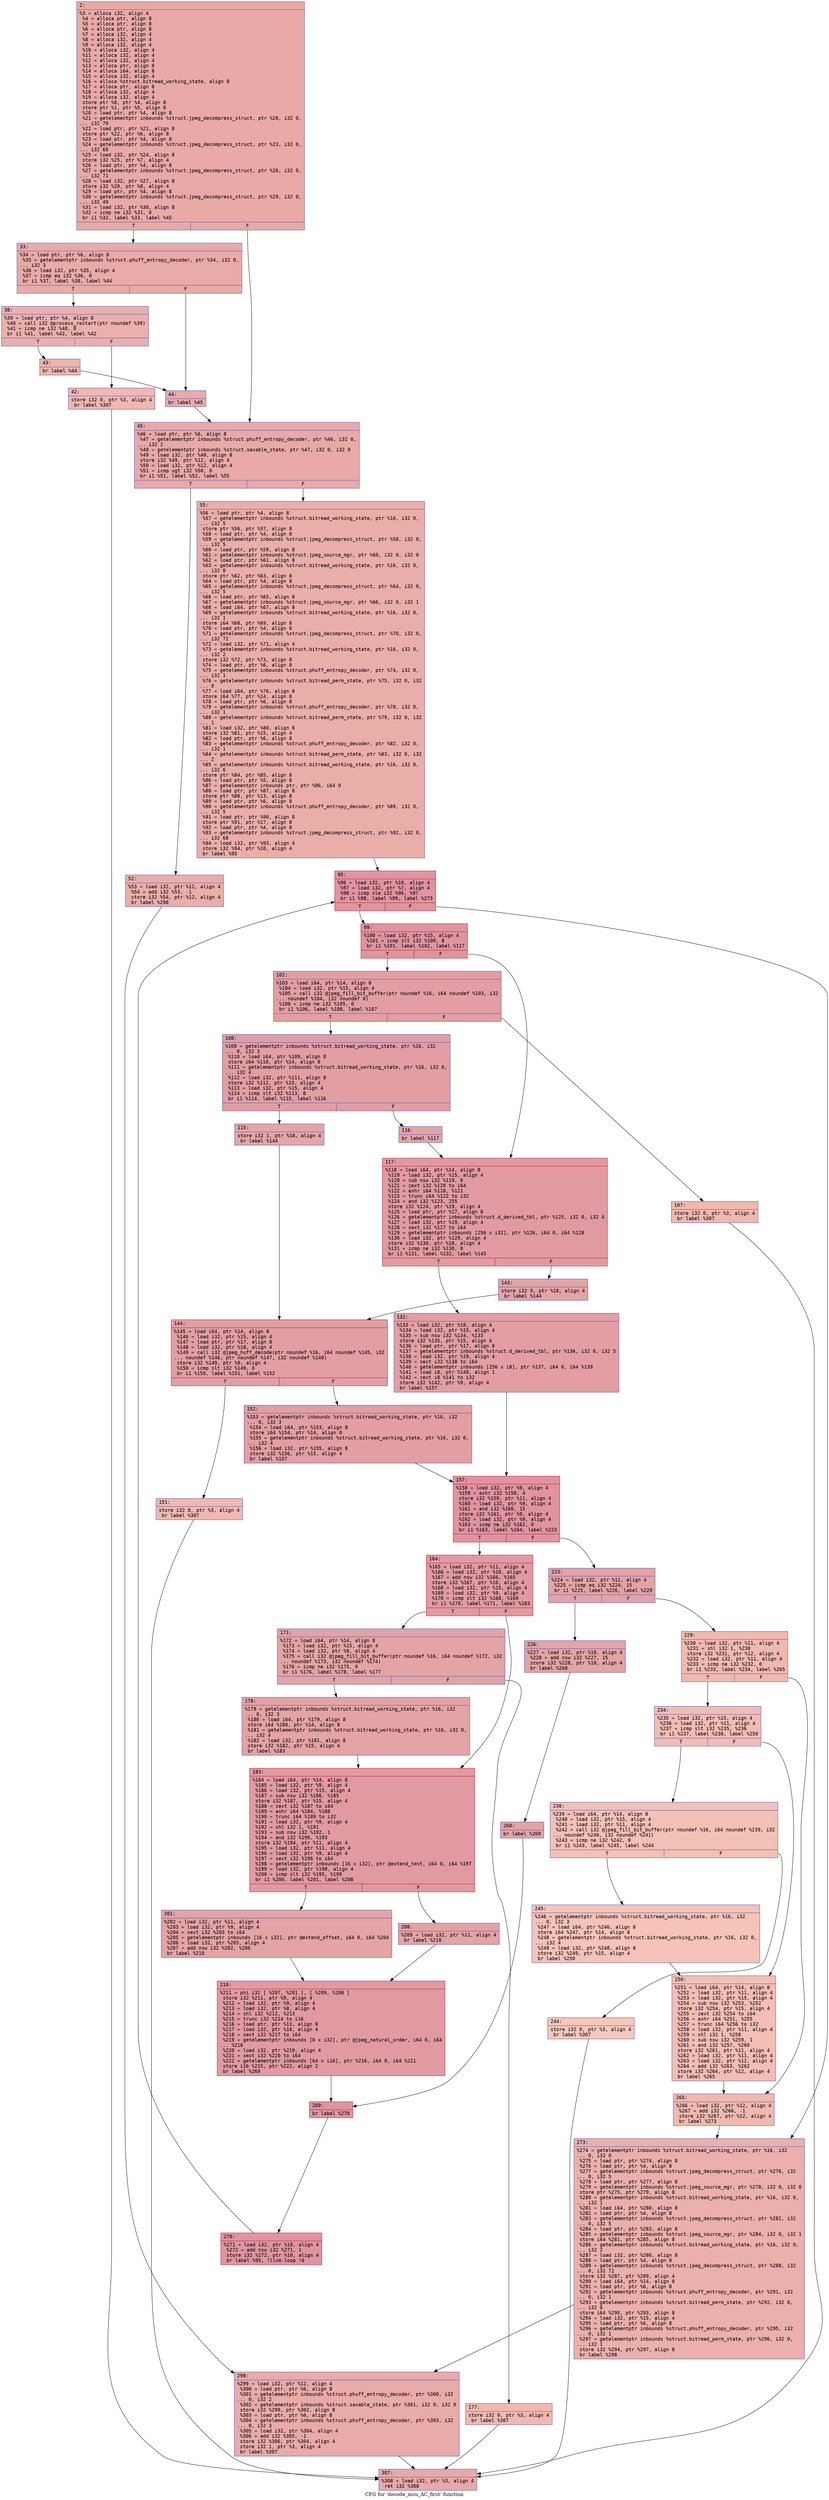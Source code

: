 digraph "CFG for 'decode_mcu_AC_first' function" {
	label="CFG for 'decode_mcu_AC_first' function";

	Node0x6000005a8370 [shape=record,color="#3d50c3ff", style=filled, fillcolor="#ca3b3770" fontname="Courier",label="{2:\l|  %3 = alloca i32, align 4\l  %4 = alloca ptr, align 8\l  %5 = alloca ptr, align 8\l  %6 = alloca ptr, align 8\l  %7 = alloca i32, align 4\l  %8 = alloca i32, align 4\l  %9 = alloca i32, align 4\l  %10 = alloca i32, align 4\l  %11 = alloca i32, align 4\l  %12 = alloca i32, align 4\l  %13 = alloca ptr, align 8\l  %14 = alloca i64, align 8\l  %15 = alloca i32, align 4\l  %16 = alloca %struct.bitread_working_state, align 8\l  %17 = alloca ptr, align 8\l  %18 = alloca i32, align 4\l  %19 = alloca i32, align 4\l  store ptr %0, ptr %4, align 8\l  store ptr %1, ptr %5, align 8\l  %20 = load ptr, ptr %4, align 8\l  %21 = getelementptr inbounds %struct.jpeg_decompress_struct, ptr %20, i32 0,\l... i32 79\l  %22 = load ptr, ptr %21, align 8\l  store ptr %22, ptr %6, align 8\l  %23 = load ptr, ptr %4, align 8\l  %24 = getelementptr inbounds %struct.jpeg_decompress_struct, ptr %23, i32 0,\l... i32 69\l  %25 = load i32, ptr %24, align 8\l  store i32 %25, ptr %7, align 4\l  %26 = load ptr, ptr %4, align 8\l  %27 = getelementptr inbounds %struct.jpeg_decompress_struct, ptr %26, i32 0,\l... i32 71\l  %28 = load i32, ptr %27, align 8\l  store i32 %28, ptr %8, align 4\l  %29 = load ptr, ptr %4, align 8\l  %30 = getelementptr inbounds %struct.jpeg_decompress_struct, ptr %29, i32 0,\l... i32 49\l  %31 = load i32, ptr %30, align 8\l  %32 = icmp ne i32 %31, 0\l  br i1 %32, label %33, label %45\l|{<s0>T|<s1>F}}"];
	Node0x6000005a8370:s0 -> Node0x6000005a83c0[tooltip="2 -> 33\nProbability 62.50%" ];
	Node0x6000005a8370:s1 -> Node0x6000005a8550[tooltip="2 -> 45\nProbability 37.50%" ];
	Node0x6000005a83c0 [shape=record,color="#3d50c3ff", style=filled, fillcolor="#cc403a70" fontname="Courier",label="{33:\l|  %34 = load ptr, ptr %6, align 8\l  %35 = getelementptr inbounds %struct.phuff_entropy_decoder, ptr %34, i32 0,\l... i32 3\l  %36 = load i32, ptr %35, align 4\l  %37 = icmp eq i32 %36, 0\l  br i1 %37, label %38, label %44\l|{<s0>T|<s1>F}}"];
	Node0x6000005a83c0:s0 -> Node0x6000005a8410[tooltip="33 -> 38\nProbability 37.50%" ];
	Node0x6000005a83c0:s1 -> Node0x6000005a8500[tooltip="33 -> 44\nProbability 62.50%" ];
	Node0x6000005a8410 [shape=record,color="#3d50c3ff", style=filled, fillcolor="#d24b4070" fontname="Courier",label="{38:\l|  %39 = load ptr, ptr %4, align 8\l  %40 = call i32 @process_restart(ptr noundef %39)\l  %41 = icmp ne i32 %40, 0\l  br i1 %41, label %43, label %42\l|{<s0>T|<s1>F}}"];
	Node0x6000005a8410:s0 -> Node0x6000005a84b0[tooltip="38 -> 43\nProbability 62.50%" ];
	Node0x6000005a8410:s1 -> Node0x6000005a8460[tooltip="38 -> 42\nProbability 37.50%" ];
	Node0x6000005a8460 [shape=record,color="#3d50c3ff", style=filled, fillcolor="#dc5d4a70" fontname="Courier",label="{42:\l|  store i32 0, ptr %3, align 4\l  br label %307\l}"];
	Node0x6000005a8460 -> Node0x6000005a9180[tooltip="42 -> 307\nProbability 100.00%" ];
	Node0x6000005a84b0 [shape=record,color="#3d50c3ff", style=filled, fillcolor="#d8564670" fontname="Courier",label="{43:\l|  br label %44\l}"];
	Node0x6000005a84b0 -> Node0x6000005a8500[tooltip="43 -> 44\nProbability 100.00%" ];
	Node0x6000005a8500 [shape=record,color="#3d50c3ff", style=filled, fillcolor="#cc403a70" fontname="Courier",label="{44:\l|  br label %45\l}"];
	Node0x6000005a8500 -> Node0x6000005a8550[tooltip="44 -> 45\nProbability 100.00%" ];
	Node0x6000005a8550 [shape=record,color="#3d50c3ff", style=filled, fillcolor="#ca3b3770" fontname="Courier",label="{45:\l|  %46 = load ptr, ptr %6, align 8\l  %47 = getelementptr inbounds %struct.phuff_entropy_decoder, ptr %46, i32 0,\l... i32 2\l  %48 = getelementptr inbounds %struct.savable_state, ptr %47, i32 0, i32 0\l  %49 = load i32, ptr %48, align 8\l  store i32 %49, ptr %12, align 4\l  %50 = load i32, ptr %12, align 4\l  %51 = icmp ugt i32 %50, 0\l  br i1 %51, label %52, label %55\l|{<s0>T|<s1>F}}"];
	Node0x6000005a8550:s0 -> Node0x6000005a85a0[tooltip="45 -> 52\nProbability 50.00%" ];
	Node0x6000005a8550:s1 -> Node0x6000005a85f0[tooltip="45 -> 55\nProbability 50.00%" ];
	Node0x6000005a85a0 [shape=record,color="#3d50c3ff", style=filled, fillcolor="#d0473d70" fontname="Courier",label="{52:\l|  %53 = load i32, ptr %12, align 4\l  %54 = add i32 %53, -1\l  store i32 %54, ptr %12, align 4\l  br label %298\l}"];
	Node0x6000005a85a0 -> Node0x6000005a9130[tooltip="52 -> 298\nProbability 100.00%" ];
	Node0x6000005a85f0 [shape=record,color="#3d50c3ff", style=filled, fillcolor="#d0473d70" fontname="Courier",label="{55:\l|  %56 = load ptr, ptr %4, align 8\l  %57 = getelementptr inbounds %struct.bitread_working_state, ptr %16, i32 0,\l... i32 5\l  store ptr %56, ptr %57, align 8\l  %58 = load ptr, ptr %4, align 8\l  %59 = getelementptr inbounds %struct.jpeg_decompress_struct, ptr %58, i32 0,\l... i32 5\l  %60 = load ptr, ptr %59, align 8\l  %61 = getelementptr inbounds %struct.jpeg_source_mgr, ptr %60, i32 0, i32 0\l  %62 = load ptr, ptr %61, align 8\l  %63 = getelementptr inbounds %struct.bitread_working_state, ptr %16, i32 0,\l... i32 0\l  store ptr %62, ptr %63, align 8\l  %64 = load ptr, ptr %4, align 8\l  %65 = getelementptr inbounds %struct.jpeg_decompress_struct, ptr %64, i32 0,\l... i32 5\l  %66 = load ptr, ptr %65, align 8\l  %67 = getelementptr inbounds %struct.jpeg_source_mgr, ptr %66, i32 0, i32 1\l  %68 = load i64, ptr %67, align 8\l  %69 = getelementptr inbounds %struct.bitread_working_state, ptr %16, i32 0,\l... i32 1\l  store i64 %68, ptr %69, align 8\l  %70 = load ptr, ptr %4, align 8\l  %71 = getelementptr inbounds %struct.jpeg_decompress_struct, ptr %70, i32 0,\l... i32 72\l  %72 = load i32, ptr %71, align 4\l  %73 = getelementptr inbounds %struct.bitread_working_state, ptr %16, i32 0,\l... i32 2\l  store i32 %72, ptr %73, align 8\l  %74 = load ptr, ptr %6, align 8\l  %75 = getelementptr inbounds %struct.phuff_entropy_decoder, ptr %74, i32 0,\l... i32 1\l  %76 = getelementptr inbounds %struct.bitread_perm_state, ptr %75, i32 0, i32\l... 0\l  %77 = load i64, ptr %76, align 8\l  store i64 %77, ptr %14, align 8\l  %78 = load ptr, ptr %6, align 8\l  %79 = getelementptr inbounds %struct.phuff_entropy_decoder, ptr %78, i32 0,\l... i32 1\l  %80 = getelementptr inbounds %struct.bitread_perm_state, ptr %79, i32 0, i32\l... 1\l  %81 = load i32, ptr %80, align 8\l  store i32 %81, ptr %15, align 4\l  %82 = load ptr, ptr %6, align 8\l  %83 = getelementptr inbounds %struct.phuff_entropy_decoder, ptr %82, i32 0,\l... i32 1\l  %84 = getelementptr inbounds %struct.bitread_perm_state, ptr %83, i32 0, i32\l... 2\l  %85 = getelementptr inbounds %struct.bitread_working_state, ptr %16, i32 0,\l... i32 6\l  store ptr %84, ptr %85, align 8\l  %86 = load ptr, ptr %5, align 8\l  %87 = getelementptr inbounds ptr, ptr %86, i64 0\l  %88 = load ptr, ptr %87, align 8\l  store ptr %88, ptr %13, align 8\l  %89 = load ptr, ptr %6, align 8\l  %90 = getelementptr inbounds %struct.phuff_entropy_decoder, ptr %89, i32 0,\l... i32 5\l  %91 = load ptr, ptr %90, align 8\l  store ptr %91, ptr %17, align 8\l  %92 = load ptr, ptr %4, align 8\l  %93 = getelementptr inbounds %struct.jpeg_decompress_struct, ptr %92, i32 0,\l... i32 68\l  %94 = load i32, ptr %93, align 4\l  store i32 %94, ptr %10, align 4\l  br label %95\l}"];
	Node0x6000005a85f0 -> Node0x6000005a8640[tooltip="55 -> 95\nProbability 100.00%" ];
	Node0x6000005a8640 [shape=record,color="#b70d28ff", style=filled, fillcolor="#b70d2870" fontname="Courier",label="{95:\l|  %96 = load i32, ptr %10, align 4\l  %97 = load i32, ptr %7, align 4\l  %98 = icmp sle i32 %96, %97\l  br i1 %98, label %99, label %273\l|{<s0>T|<s1>F}}"];
	Node0x6000005a8640:s0 -> Node0x6000005a8690[tooltip="95 -> 99\nProbability 96.88%" ];
	Node0x6000005a8640:s1 -> Node0x6000005a90e0[tooltip="95 -> 273\nProbability 3.12%" ];
	Node0x6000005a8690 [shape=record,color="#b70d28ff", style=filled, fillcolor="#b70d2870" fontname="Courier",label="{99:\l|  %100 = load i32, ptr %15, align 4\l  %101 = icmp slt i32 %100, 8\l  br i1 %101, label %102, label %117\l|{<s0>T|<s1>F}}"];
	Node0x6000005a8690:s0 -> Node0x6000005a86e0[tooltip="99 -> 102\nProbability 50.00%" ];
	Node0x6000005a8690:s1 -> Node0x6000005a8870[tooltip="99 -> 117\nProbability 50.00%" ];
	Node0x6000005a86e0 [shape=record,color="#3d50c3ff", style=filled, fillcolor="#be242e70" fontname="Courier",label="{102:\l|  %103 = load i64, ptr %14, align 8\l  %104 = load i32, ptr %15, align 4\l  %105 = call i32 @jpeg_fill_bit_buffer(ptr noundef %16, i64 noundef %103, i32\l... noundef %104, i32 noundef 0)\l  %106 = icmp ne i32 %105, 0\l  br i1 %106, label %108, label %107\l|{<s0>T|<s1>F}}"];
	Node0x6000005a86e0:s0 -> Node0x6000005a8780[tooltip="102 -> 108\nProbability 96.88%" ];
	Node0x6000005a86e0:s1 -> Node0x6000005a8730[tooltip="102 -> 107\nProbability 3.12%" ];
	Node0x6000005a8730 [shape=record,color="#3d50c3ff", style=filled, fillcolor="#dc5d4a70" fontname="Courier",label="{107:\l|  store i32 0, ptr %3, align 4\l  br label %307\l}"];
	Node0x6000005a8730 -> Node0x6000005a9180[tooltip="107 -> 307\nProbability 100.00%" ];
	Node0x6000005a8780 [shape=record,color="#3d50c3ff", style=filled, fillcolor="#be242e70" fontname="Courier",label="{108:\l|  %109 = getelementptr inbounds %struct.bitread_working_state, ptr %16, i32\l... 0, i32 3\l  %110 = load i64, ptr %109, align 8\l  store i64 %110, ptr %14, align 8\l  %111 = getelementptr inbounds %struct.bitread_working_state, ptr %16, i32 0,\l... i32 4\l  %112 = load i32, ptr %111, align 8\l  store i32 %112, ptr %15, align 4\l  %113 = load i32, ptr %15, align 4\l  %114 = icmp slt i32 %113, 8\l  br i1 %114, label %115, label %116\l|{<s0>T|<s1>F}}"];
	Node0x6000005a8780:s0 -> Node0x6000005a87d0[tooltip="108 -> 115\nProbability 50.00%" ];
	Node0x6000005a8780:s1 -> Node0x6000005a8820[tooltip="108 -> 116\nProbability 50.00%" ];
	Node0x6000005a87d0 [shape=record,color="#3d50c3ff", style=filled, fillcolor="#c5333470" fontname="Courier",label="{115:\l|  store i32 1, ptr %18, align 4\l  br label %144\l}"];
	Node0x6000005a87d0 -> Node0x6000005a8960[tooltip="115 -> 144\nProbability 100.00%" ];
	Node0x6000005a8820 [shape=record,color="#3d50c3ff", style=filled, fillcolor="#c5333470" fontname="Courier",label="{116:\l|  br label %117\l}"];
	Node0x6000005a8820 -> Node0x6000005a8870[tooltip="116 -> 117\nProbability 100.00%" ];
	Node0x6000005a8870 [shape=record,color="#b70d28ff", style=filled, fillcolor="#bb1b2c70" fontname="Courier",label="{117:\l|  %118 = load i64, ptr %14, align 8\l  %119 = load i32, ptr %15, align 4\l  %120 = sub nsw i32 %119, 8\l  %121 = zext i32 %120 to i64\l  %122 = ashr i64 %118, %121\l  %123 = trunc i64 %122 to i32\l  %124 = and i32 %123, 255\l  store i32 %124, ptr %19, align 4\l  %125 = load ptr, ptr %17, align 8\l  %126 = getelementptr inbounds %struct.d_derived_tbl, ptr %125, i32 0, i32 4\l  %127 = load i32, ptr %19, align 4\l  %128 = sext i32 %127 to i64\l  %129 = getelementptr inbounds [256 x i32], ptr %126, i64 0, i64 %128\l  %130 = load i32, ptr %129, align 4\l  store i32 %130, ptr %18, align 4\l  %131 = icmp ne i32 %130, 0\l  br i1 %131, label %132, label %143\l|{<s0>T|<s1>F}}"];
	Node0x6000005a8870:s0 -> Node0x6000005a88c0[tooltip="117 -> 132\nProbability 62.50%" ];
	Node0x6000005a8870:s1 -> Node0x6000005a8910[tooltip="117 -> 143\nProbability 37.50%" ];
	Node0x6000005a88c0 [shape=record,color="#3d50c3ff", style=filled, fillcolor="#be242e70" fontname="Courier",label="{132:\l|  %133 = load i32, ptr %18, align 4\l  %134 = load i32, ptr %15, align 4\l  %135 = sub nsw i32 %134, %133\l  store i32 %135, ptr %15, align 4\l  %136 = load ptr, ptr %17, align 8\l  %137 = getelementptr inbounds %struct.d_derived_tbl, ptr %136, i32 0, i32 5\l  %138 = load i32, ptr %19, align 4\l  %139 = sext i32 %138 to i64\l  %140 = getelementptr inbounds [256 x i8], ptr %137, i64 0, i64 %139\l  %141 = load i8, ptr %140, align 1\l  %142 = zext i8 %141 to i32\l  store i32 %142, ptr %9, align 4\l  br label %157\l}"];
	Node0x6000005a88c0 -> Node0x6000005a8a50[tooltip="132 -> 157\nProbability 100.00%" ];
	Node0x6000005a8910 [shape=record,color="#3d50c3ff", style=filled, fillcolor="#c32e3170" fontname="Courier",label="{143:\l|  store i32 9, ptr %18, align 4\l  br label %144\l}"];
	Node0x6000005a8910 -> Node0x6000005a8960[tooltip="143 -> 144\nProbability 100.00%" ];
	Node0x6000005a8960 [shape=record,color="#b70d28ff", style=filled, fillcolor="#be242e70" fontname="Courier",label="{144:\l|  %145 = load i64, ptr %14, align 8\l  %146 = load i32, ptr %15, align 4\l  %147 = load ptr, ptr %17, align 8\l  %148 = load i32, ptr %18, align 4\l  %149 = call i32 @jpeg_huff_decode(ptr noundef %16, i64 noundef %145, i32\l... noundef %146, ptr noundef %147, i32 noundef %148)\l  store i32 %149, ptr %9, align 4\l  %150 = icmp slt i32 %149, 0\l  br i1 %150, label %151, label %152\l|{<s0>T|<s1>F}}"];
	Node0x6000005a8960:s0 -> Node0x6000005a89b0[tooltip="144 -> 151\nProbability 3.12%" ];
	Node0x6000005a8960:s1 -> Node0x6000005a8a00[tooltip="144 -> 152\nProbability 96.88%" ];
	Node0x6000005a89b0 [shape=record,color="#3d50c3ff", style=filled, fillcolor="#dc5d4a70" fontname="Courier",label="{151:\l|  store i32 0, ptr %3, align 4\l  br label %307\l}"];
	Node0x6000005a89b0 -> Node0x6000005a9180[tooltip="151 -> 307\nProbability 100.00%" ];
	Node0x6000005a8a00 [shape=record,color="#3d50c3ff", style=filled, fillcolor="#be242e70" fontname="Courier",label="{152:\l|  %153 = getelementptr inbounds %struct.bitread_working_state, ptr %16, i32\l... 0, i32 3\l  %154 = load i64, ptr %153, align 8\l  store i64 %154, ptr %14, align 8\l  %155 = getelementptr inbounds %struct.bitread_working_state, ptr %16, i32 0,\l... i32 4\l  %156 = load i32, ptr %155, align 8\l  store i32 %156, ptr %15, align 4\l  br label %157\l}"];
	Node0x6000005a8a00 -> Node0x6000005a8a50[tooltip="152 -> 157\nProbability 100.00%" ];
	Node0x6000005a8a50 [shape=record,color="#b70d28ff", style=filled, fillcolor="#b70d2870" fontname="Courier",label="{157:\l|  %158 = load i32, ptr %9, align 4\l  %159 = ashr i32 %158, 4\l  store i32 %159, ptr %11, align 4\l  %160 = load i32, ptr %9, align 4\l  %161 = and i32 %160, 15\l  store i32 %161, ptr %9, align 4\l  %162 = load i32, ptr %9, align 4\l  %163 = icmp ne i32 %162, 0\l  br i1 %163, label %164, label %223\l|{<s0>T|<s1>F}}"];
	Node0x6000005a8a50:s0 -> Node0x6000005a8aa0[tooltip="157 -> 164\nProbability 62.50%" ];
	Node0x6000005a8a50:s1 -> Node0x6000005a8d20[tooltip="157 -> 223\nProbability 37.50%" ];
	Node0x6000005a8aa0 [shape=record,color="#b70d28ff", style=filled, fillcolor="#bb1b2c70" fontname="Courier",label="{164:\l|  %165 = load i32, ptr %11, align 4\l  %166 = load i32, ptr %10, align 4\l  %167 = add nsw i32 %166, %165\l  store i32 %167, ptr %10, align 4\l  %168 = load i32, ptr %15, align 4\l  %169 = load i32, ptr %9, align 4\l  %170 = icmp slt i32 %168, %169\l  br i1 %170, label %171, label %183\l|{<s0>T|<s1>F}}"];
	Node0x6000005a8aa0:s0 -> Node0x6000005a8af0[tooltip="164 -> 171\nProbability 50.00%" ];
	Node0x6000005a8aa0:s1 -> Node0x6000005a8be0[tooltip="164 -> 183\nProbability 50.00%" ];
	Node0x6000005a8af0 [shape=record,color="#3d50c3ff", style=filled, fillcolor="#c32e3170" fontname="Courier",label="{171:\l|  %172 = load i64, ptr %14, align 8\l  %173 = load i32, ptr %15, align 4\l  %174 = load i32, ptr %9, align 4\l  %175 = call i32 @jpeg_fill_bit_buffer(ptr noundef %16, i64 noundef %172, i32\l... noundef %173, i32 noundef %174)\l  %176 = icmp ne i32 %175, 0\l  br i1 %176, label %178, label %177\l|{<s0>T|<s1>F}}"];
	Node0x6000005a8af0:s0 -> Node0x6000005a8b90[tooltip="171 -> 178\nProbability 96.88%" ];
	Node0x6000005a8af0:s1 -> Node0x6000005a8b40[tooltip="171 -> 177\nProbability 3.12%" ];
	Node0x6000005a8b40 [shape=record,color="#3d50c3ff", style=filled, fillcolor="#de614d70" fontname="Courier",label="{177:\l|  store i32 0, ptr %3, align 4\l  br label %307\l}"];
	Node0x6000005a8b40 -> Node0x6000005a9180[tooltip="177 -> 307\nProbability 100.00%" ];
	Node0x6000005a8b90 [shape=record,color="#3d50c3ff", style=filled, fillcolor="#c32e3170" fontname="Courier",label="{178:\l|  %179 = getelementptr inbounds %struct.bitread_working_state, ptr %16, i32\l... 0, i32 3\l  %180 = load i64, ptr %179, align 8\l  store i64 %180, ptr %14, align 8\l  %181 = getelementptr inbounds %struct.bitread_working_state, ptr %16, i32 0,\l... i32 4\l  %182 = load i32, ptr %181, align 8\l  store i32 %182, ptr %15, align 4\l  br label %183\l}"];
	Node0x6000005a8b90 -> Node0x6000005a8be0[tooltip="178 -> 183\nProbability 100.00%" ];
	Node0x6000005a8be0 [shape=record,color="#b70d28ff", style=filled, fillcolor="#bb1b2c70" fontname="Courier",label="{183:\l|  %184 = load i64, ptr %14, align 8\l  %185 = load i32, ptr %9, align 4\l  %186 = load i32, ptr %15, align 4\l  %187 = sub nsw i32 %186, %185\l  store i32 %187, ptr %15, align 4\l  %188 = zext i32 %187 to i64\l  %189 = ashr i64 %184, %188\l  %190 = trunc i64 %189 to i32\l  %191 = load i32, ptr %9, align 4\l  %192 = shl i32 1, %191\l  %193 = sub nsw i32 %192, 1\l  %194 = and i32 %190, %193\l  store i32 %194, ptr %11, align 4\l  %195 = load i32, ptr %11, align 4\l  %196 = load i32, ptr %9, align 4\l  %197 = sext i32 %196 to i64\l  %198 = getelementptr inbounds [16 x i32], ptr @extend_test, i64 0, i64 %197\l  %199 = load i32, ptr %198, align 4\l  %200 = icmp slt i32 %195, %199\l  br i1 %200, label %201, label %208\l|{<s0>T|<s1>F}}"];
	Node0x6000005a8be0:s0 -> Node0x6000005a8c30[tooltip="183 -> 201\nProbability 50.00%" ];
	Node0x6000005a8be0:s1 -> Node0x6000005a8c80[tooltip="183 -> 208\nProbability 50.00%" ];
	Node0x6000005a8c30 [shape=record,color="#3d50c3ff", style=filled, fillcolor="#c32e3170" fontname="Courier",label="{201:\l|  %202 = load i32, ptr %11, align 4\l  %203 = load i32, ptr %9, align 4\l  %204 = sext i32 %203 to i64\l  %205 = getelementptr inbounds [16 x i32], ptr @extend_offset, i64 0, i64 %204\l  %206 = load i32, ptr %205, align 4\l  %207 = add nsw i32 %202, %206\l  br label %210\l}"];
	Node0x6000005a8c30 -> Node0x6000005a8cd0[tooltip="201 -> 210\nProbability 100.00%" ];
	Node0x6000005a8c80 [shape=record,color="#3d50c3ff", style=filled, fillcolor="#c32e3170" fontname="Courier",label="{208:\l|  %209 = load i32, ptr %11, align 4\l  br label %210\l}"];
	Node0x6000005a8c80 -> Node0x6000005a8cd0[tooltip="208 -> 210\nProbability 100.00%" ];
	Node0x6000005a8cd0 [shape=record,color="#b70d28ff", style=filled, fillcolor="#bb1b2c70" fontname="Courier",label="{210:\l|  %211 = phi i32 [ %207, %201 ], [ %209, %208 ]\l  store i32 %211, ptr %9, align 4\l  %212 = load i32, ptr %9, align 4\l  %213 = load i32, ptr %8, align 4\l  %214 = shl i32 %212, %213\l  %215 = trunc i32 %214 to i16\l  %216 = load ptr, ptr %13, align 8\l  %217 = load i32, ptr %10, align 4\l  %218 = sext i32 %217 to i64\l  %219 = getelementptr inbounds [0 x i32], ptr @jpeg_natural_order, i64 0, i64\l... %218\l  %220 = load i32, ptr %219, align 4\l  %221 = sext i32 %220 to i64\l  %222 = getelementptr inbounds [64 x i16], ptr %216, i64 0, i64 %221\l  store i16 %215, ptr %222, align 2\l  br label %269\l}"];
	Node0x6000005a8cd0 -> Node0x6000005a9040[tooltip="210 -> 269\nProbability 100.00%" ];
	Node0x6000005a8d20 [shape=record,color="#3d50c3ff", style=filled, fillcolor="#c32e3170" fontname="Courier",label="{223:\l|  %224 = load i32, ptr %11, align 4\l  %225 = icmp eq i32 %224, 15\l  br i1 %225, label %226, label %229\l|{<s0>T|<s1>F}}"];
	Node0x6000005a8d20:s0 -> Node0x6000005a8d70[tooltip="223 -> 226\nProbability 96.88%" ];
	Node0x6000005a8d20:s1 -> Node0x6000005a8dc0[tooltip="223 -> 229\nProbability 3.12%" ];
	Node0x6000005a8d70 [shape=record,color="#3d50c3ff", style=filled, fillcolor="#c32e3170" fontname="Courier",label="{226:\l|  %227 = load i32, ptr %10, align 4\l  %228 = add nsw i32 %227, 15\l  store i32 %228, ptr %10, align 4\l  br label %268\l}"];
	Node0x6000005a8d70 -> Node0x6000005a8ff0[tooltip="226 -> 268\nProbability 100.00%" ];
	Node0x6000005a8dc0 [shape=record,color="#3d50c3ff", style=filled, fillcolor="#de614d70" fontname="Courier",label="{229:\l|  %230 = load i32, ptr %11, align 4\l  %231 = shl i32 1, %230\l  store i32 %231, ptr %12, align 4\l  %232 = load i32, ptr %11, align 4\l  %233 = icmp ne i32 %232, 0\l  br i1 %233, label %234, label %265\l|{<s0>T|<s1>F}}"];
	Node0x6000005a8dc0:s0 -> Node0x6000005a8e10[tooltip="229 -> 234\nProbability 62.50%" ];
	Node0x6000005a8dc0:s1 -> Node0x6000005a8fa0[tooltip="229 -> 265\nProbability 37.50%" ];
	Node0x6000005a8e10 [shape=record,color="#3d50c3ff", style=filled, fillcolor="#e1675170" fontname="Courier",label="{234:\l|  %235 = load i32, ptr %15, align 4\l  %236 = load i32, ptr %11, align 4\l  %237 = icmp slt i32 %235, %236\l  br i1 %237, label %238, label %250\l|{<s0>T|<s1>F}}"];
	Node0x6000005a8e10:s0 -> Node0x6000005a8e60[tooltip="234 -> 238\nProbability 50.00%" ];
	Node0x6000005a8e10:s1 -> Node0x6000005a8f50[tooltip="234 -> 250\nProbability 50.00%" ];
	Node0x6000005a8e60 [shape=record,color="#3d50c3ff", style=filled, fillcolor="#e5705870" fontname="Courier",label="{238:\l|  %239 = load i64, ptr %14, align 8\l  %240 = load i32, ptr %15, align 4\l  %241 = load i32, ptr %11, align 4\l  %242 = call i32 @jpeg_fill_bit_buffer(ptr noundef %16, i64 noundef %239, i32\l... noundef %240, i32 noundef %241)\l  %243 = icmp ne i32 %242, 0\l  br i1 %243, label %245, label %244\l|{<s0>T|<s1>F}}"];
	Node0x6000005a8e60:s0 -> Node0x6000005a8f00[tooltip="238 -> 245\nProbability 62.50%" ];
	Node0x6000005a8e60:s1 -> Node0x6000005a8eb0[tooltip="238 -> 244\nProbability 37.50%" ];
	Node0x6000005a8eb0 [shape=record,color="#3d50c3ff", style=filled, fillcolor="#ec7f6370" fontname="Courier",label="{244:\l|  store i32 0, ptr %3, align 4\l  br label %307\l}"];
	Node0x6000005a8eb0 -> Node0x6000005a9180[tooltip="244 -> 307\nProbability 100.00%" ];
	Node0x6000005a8f00 [shape=record,color="#3d50c3ff", style=filled, fillcolor="#e8765c70" fontname="Courier",label="{245:\l|  %246 = getelementptr inbounds %struct.bitread_working_state, ptr %16, i32\l... 0, i32 3\l  %247 = load i64, ptr %246, align 8\l  store i64 %247, ptr %14, align 8\l  %248 = getelementptr inbounds %struct.bitread_working_state, ptr %16, i32 0,\l... i32 4\l  %249 = load i32, ptr %248, align 8\l  store i32 %249, ptr %15, align 4\l  br label %250\l}"];
	Node0x6000005a8f00 -> Node0x6000005a8f50[tooltip="245 -> 250\nProbability 100.00%" ];
	Node0x6000005a8f50 [shape=record,color="#3d50c3ff", style=filled, fillcolor="#e36c5570" fontname="Courier",label="{250:\l|  %251 = load i64, ptr %14, align 8\l  %252 = load i32, ptr %11, align 4\l  %253 = load i32, ptr %15, align 4\l  %254 = sub nsw i32 %253, %252\l  store i32 %254, ptr %15, align 4\l  %255 = zext i32 %254 to i64\l  %256 = ashr i64 %251, %255\l  %257 = trunc i64 %256 to i32\l  %258 = load i32, ptr %11, align 4\l  %259 = shl i32 1, %258\l  %260 = sub nsw i32 %259, 1\l  %261 = and i32 %257, %260\l  store i32 %261, ptr %11, align 4\l  %262 = load i32, ptr %11, align 4\l  %263 = load i32, ptr %12, align 4\l  %264 = add i32 %263, %262\l  store i32 %264, ptr %12, align 4\l  br label %265\l}"];
	Node0x6000005a8f50 -> Node0x6000005a8fa0[tooltip="250 -> 265\nProbability 100.00%" ];
	Node0x6000005a8fa0 [shape=record,color="#3d50c3ff", style=filled, fillcolor="#de614d70" fontname="Courier",label="{265:\l|  %266 = load i32, ptr %12, align 4\l  %267 = add i32 %266, -1\l  store i32 %267, ptr %12, align 4\l  br label %273\l}"];
	Node0x6000005a8fa0 -> Node0x6000005a90e0[tooltip="265 -> 273\nProbability 100.00%" ];
	Node0x6000005a8ff0 [shape=record,color="#3d50c3ff", style=filled, fillcolor="#c32e3170" fontname="Courier",label="{268:\l|  br label %269\l}"];
	Node0x6000005a8ff0 -> Node0x6000005a9040[tooltip="268 -> 269\nProbability 100.00%" ];
	Node0x6000005a9040 [shape=record,color="#b70d28ff", style=filled, fillcolor="#b70d2870" fontname="Courier",label="{269:\l|  br label %270\l}"];
	Node0x6000005a9040 -> Node0x6000005a9090[tooltip="269 -> 270\nProbability 100.00%" ];
	Node0x6000005a9090 [shape=record,color="#b70d28ff", style=filled, fillcolor="#b70d2870" fontname="Courier",label="{270:\l|  %271 = load i32, ptr %10, align 4\l  %272 = add nsw i32 %271, 1\l  store i32 %272, ptr %10, align 4\l  br label %95, !llvm.loop !6\l}"];
	Node0x6000005a9090 -> Node0x6000005a8640[tooltip="270 -> 95\nProbability 100.00%" ];
	Node0x6000005a90e0 [shape=record,color="#3d50c3ff", style=filled, fillcolor="#d24b4070" fontname="Courier",label="{273:\l|  %274 = getelementptr inbounds %struct.bitread_working_state, ptr %16, i32\l... 0, i32 0\l  %275 = load ptr, ptr %274, align 8\l  %276 = load ptr, ptr %4, align 8\l  %277 = getelementptr inbounds %struct.jpeg_decompress_struct, ptr %276, i32\l... 0, i32 5\l  %278 = load ptr, ptr %277, align 8\l  %279 = getelementptr inbounds %struct.jpeg_source_mgr, ptr %278, i32 0, i32 0\l  store ptr %275, ptr %279, align 8\l  %280 = getelementptr inbounds %struct.bitread_working_state, ptr %16, i32 0,\l... i32 1\l  %281 = load i64, ptr %280, align 8\l  %282 = load ptr, ptr %4, align 8\l  %283 = getelementptr inbounds %struct.jpeg_decompress_struct, ptr %282, i32\l... 0, i32 5\l  %284 = load ptr, ptr %283, align 8\l  %285 = getelementptr inbounds %struct.jpeg_source_mgr, ptr %284, i32 0, i32 1\l  store i64 %281, ptr %285, align 8\l  %286 = getelementptr inbounds %struct.bitread_working_state, ptr %16, i32 0,\l... i32 2\l  %287 = load i32, ptr %286, align 8\l  %288 = load ptr, ptr %4, align 8\l  %289 = getelementptr inbounds %struct.jpeg_decompress_struct, ptr %288, i32\l... 0, i32 72\l  store i32 %287, ptr %289, align 4\l  %290 = load i64, ptr %14, align 8\l  %291 = load ptr, ptr %6, align 8\l  %292 = getelementptr inbounds %struct.phuff_entropy_decoder, ptr %291, i32\l... 0, i32 1\l  %293 = getelementptr inbounds %struct.bitread_perm_state, ptr %292, i32 0,\l... i32 0\l  store i64 %290, ptr %293, align 8\l  %294 = load i32, ptr %15, align 4\l  %295 = load ptr, ptr %6, align 8\l  %296 = getelementptr inbounds %struct.phuff_entropy_decoder, ptr %295, i32\l... 0, i32 1\l  %297 = getelementptr inbounds %struct.bitread_perm_state, ptr %296, i32 0,\l... i32 1\l  store i32 %294, ptr %297, align 8\l  br label %298\l}"];
	Node0x6000005a90e0 -> Node0x6000005a9130[tooltip="273 -> 298\nProbability 100.00%" ];
	Node0x6000005a9130 [shape=record,color="#3d50c3ff", style=filled, fillcolor="#cc403a70" fontname="Courier",label="{298:\l|  %299 = load i32, ptr %12, align 4\l  %300 = load ptr, ptr %6, align 8\l  %301 = getelementptr inbounds %struct.phuff_entropy_decoder, ptr %300, i32\l... 0, i32 2\l  %302 = getelementptr inbounds %struct.savable_state, ptr %301, i32 0, i32 0\l  store i32 %299, ptr %302, align 8\l  %303 = load ptr, ptr %6, align 8\l  %304 = getelementptr inbounds %struct.phuff_entropy_decoder, ptr %303, i32\l... 0, i32 3\l  %305 = load i32, ptr %304, align 4\l  %306 = add i32 %305, -1\l  store i32 %306, ptr %304, align 4\l  store i32 1, ptr %3, align 4\l  br label %307\l}"];
	Node0x6000005a9130 -> Node0x6000005a9180[tooltip="298 -> 307\nProbability 100.00%" ];
	Node0x6000005a9180 [shape=record,color="#3d50c3ff", style=filled, fillcolor="#ca3b3770" fontname="Courier",label="{307:\l|  %308 = load i32, ptr %3, align 4\l  ret i32 %308\l}"];
}

